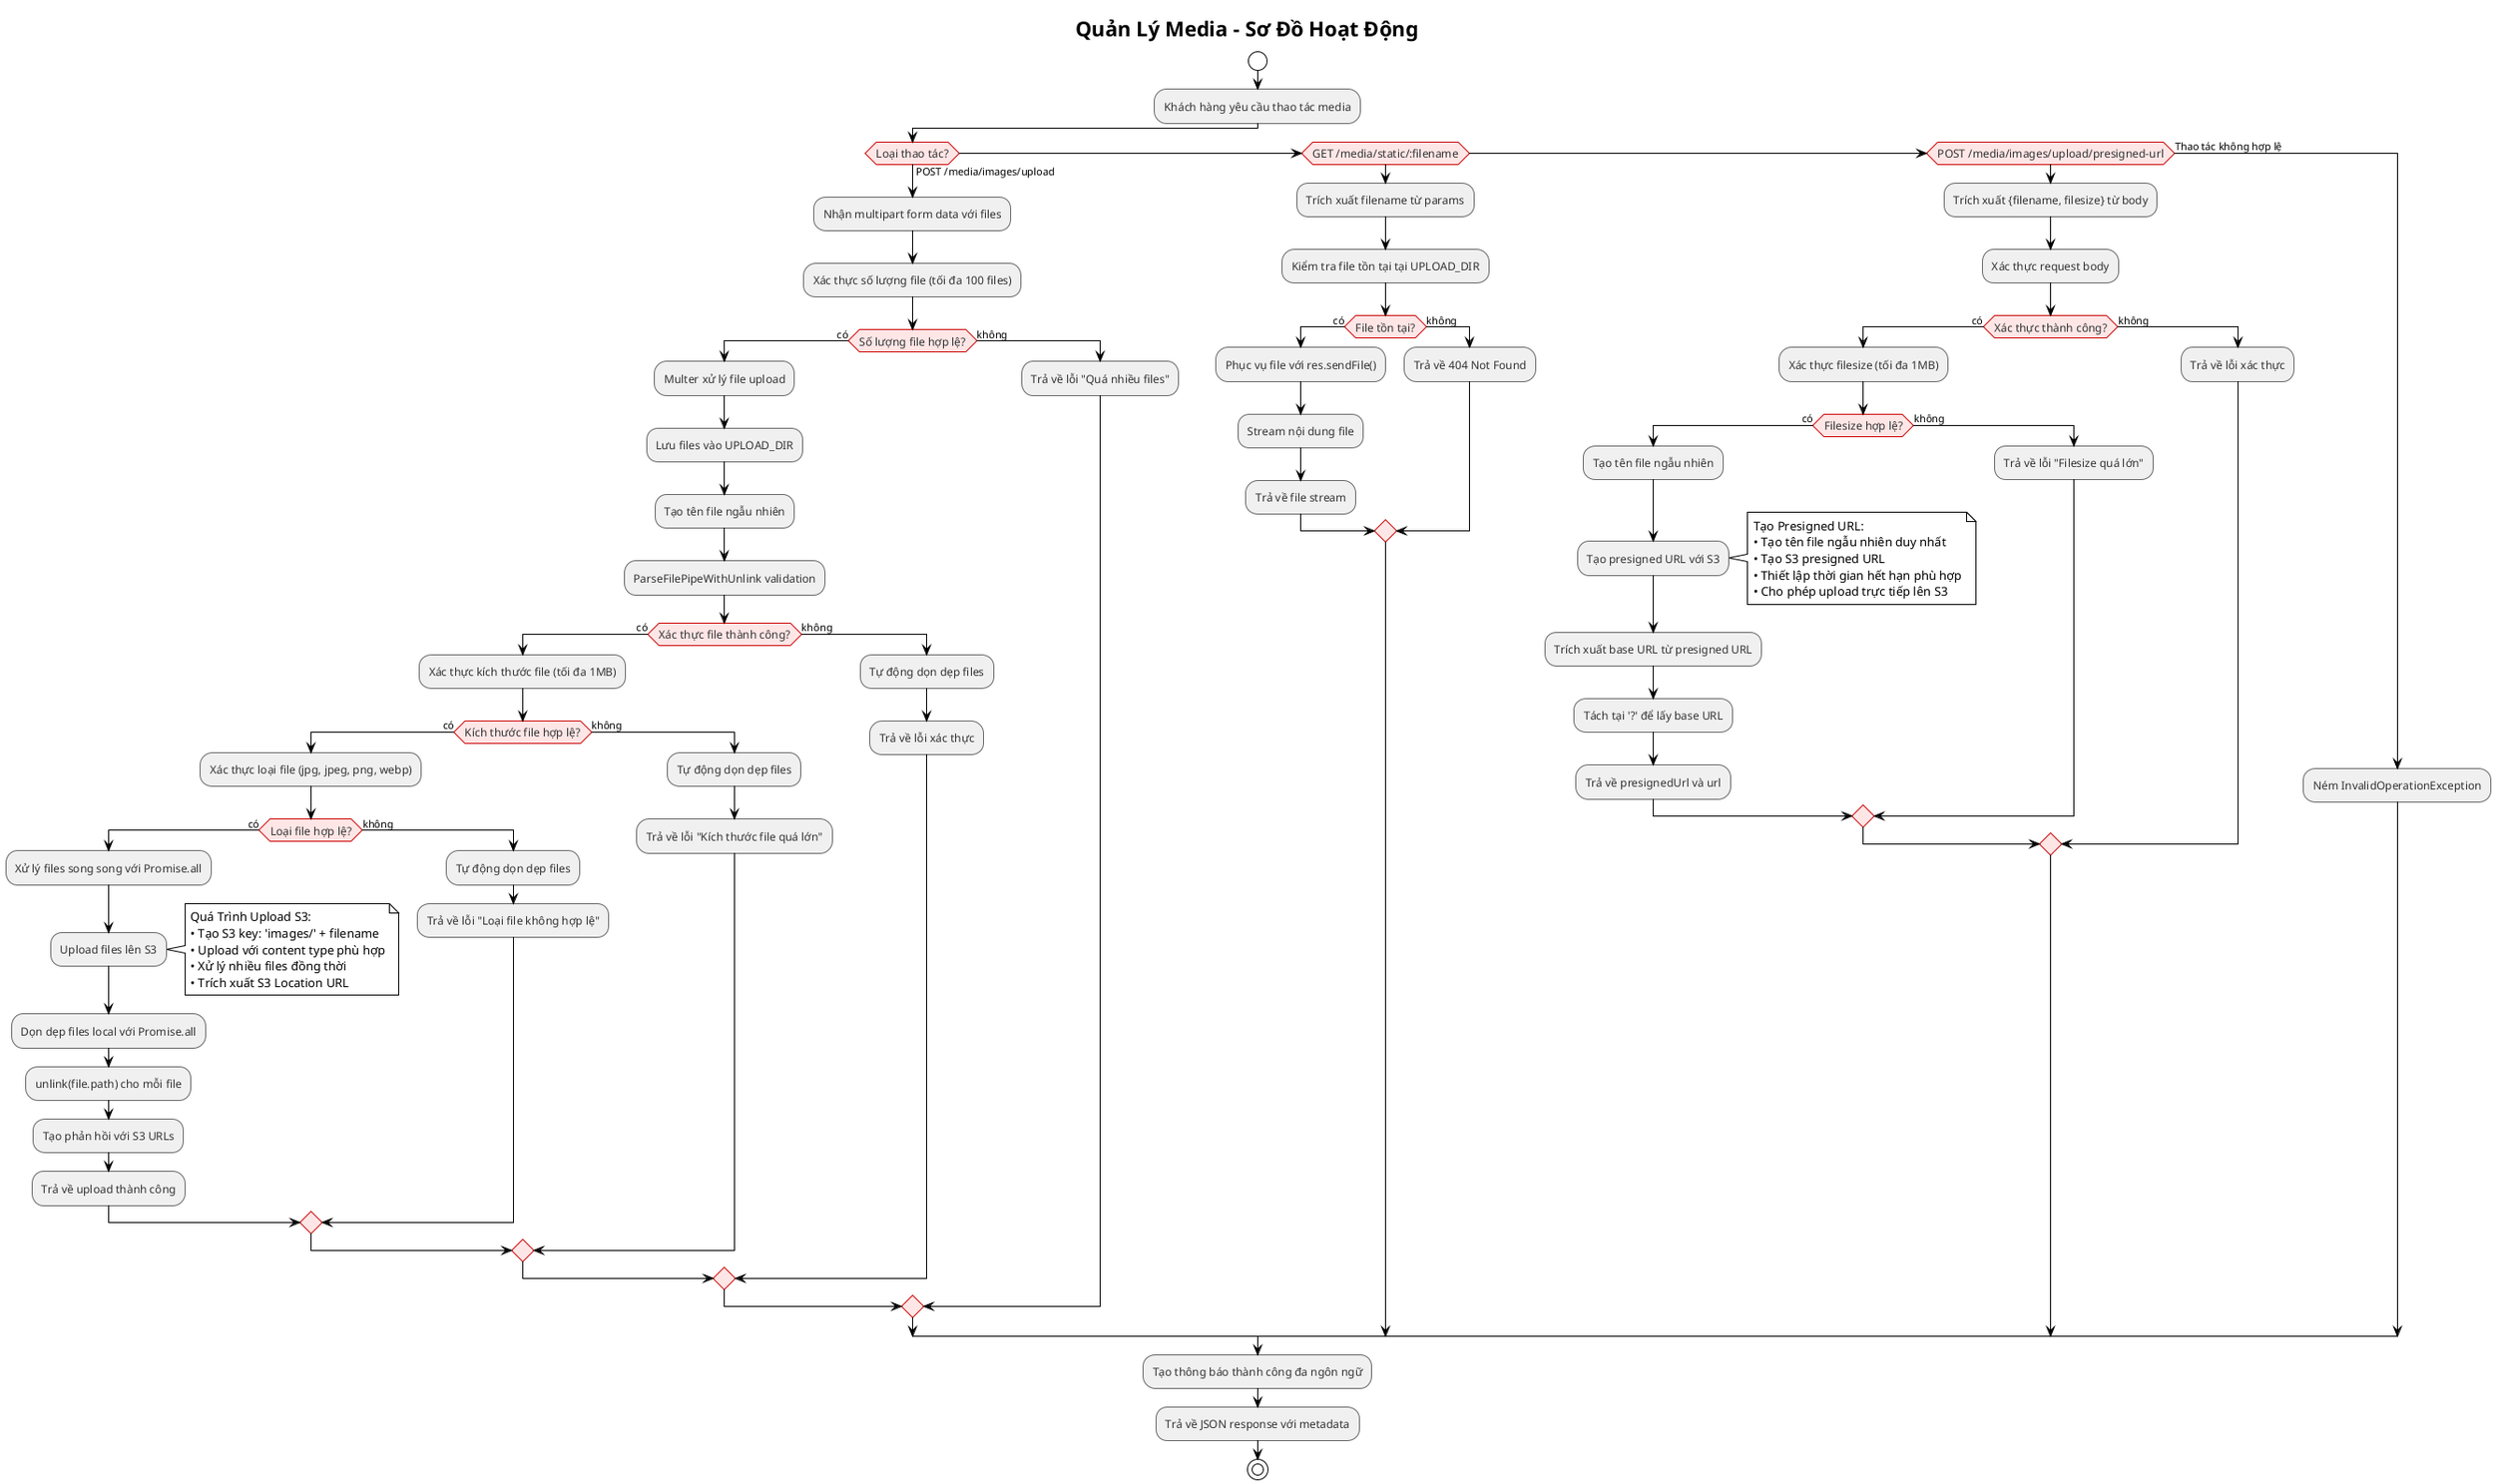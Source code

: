 @startuml Media Management Activity Diagram
!theme plain
skinparam backgroundColor #FFFFFF
skinparam activityFontSize 12
skinparam activityFontColor #333333
skinparam activityBorderColor #666666
skinparam activityBackgroundColor #F0F0F0
skinparam activityDiamondBackgroundColor #FFE6E6
skinparam activityDiamondBorderColor #CC0000

title Quản Lý Media - Sơ Đồ Hoạt Động

start

:Khách hàng yêu cầu thao tác media;

if (Loại thao tác?) then (POST /media/images/upload)
  :Nhận multipart form data với files;
  :Xác thực số lượng file (tối đa 100 files);
  if (Số lượng file hợp lệ?) then (có)
    :Multer xử lý file upload;
    :Lưu files vào UPLOAD_DIR;
    :Tạo tên file ngẫu nhiên;
    :ParseFilePipeWithUnlink validation;
    if (Xác thực file thành công?) then (có)
      :Xác thực kích thước file (tối đa 1MB);
      if (Kích thước file hợp lệ?) then (có)
        :Xác thực loại file (jpg, jpeg, png, webp);
        if (Loại file hợp lệ?) then (có)
          :Xử lý files song song với Promise.all;
          :Upload files lên S3;
          note right
          Quá Trình Upload S3:
          • Tạo S3 key: 'images/' + filename
          • Upload với content type phù hợp
          • Xử lý nhiều files đồng thời
          • Trích xuất S3 Location URL
          end note
          :Dọn dẹp files local với Promise.all;
          :unlink(file.path) cho mỗi file;
          :Tạo phản hồi với S3 URLs;
          :Trả về upload thành công;
        else (không)
          :Tự động dọn dẹp files;
          :Trả về lỗi "Loại file không hợp lệ";
        endif
      else (không)
        :Tự động dọn dẹp files;
        :Trả về lỗi "Kích thước file quá lớn";
      endif
    else (không)
      :Tự động dọn dẹp files;
      :Trả về lỗi xác thực;
    endif
  else (không)
    :Trả về lỗi "Quá nhiều files";
  endif

elseif (GET /media/static/:filename) then
  :Trích xuất filename từ params;
  :Kiểm tra file tồn tại tại UPLOAD_DIR;
  if (File tồn tại?) then (có)
    :Phục vụ file với res.sendFile();
    :Stream nội dung file;
    :Trả về file stream;
  else (không)
    :Trả về 404 Not Found;
  endif

elseif (POST /media/images/upload/presigned-url) then
  :Trích xuất {filename, filesize} từ body;
  :Xác thực request body;
  if (Xác thực thành công?) then (có)
    :Xác thực filesize (tối đa 1MB);
    if (Filesize hợp lệ?) then (có)
      :Tạo tên file ngẫu nhiên;
      :Tạo presigned URL với S3;
      note right
      Tạo Presigned URL:
      • Tạo tên file ngẫu nhiên duy nhất
      • Tạo S3 presigned URL
      • Thiết lập thời gian hết hạn phù hợp
      • Cho phép upload trực tiếp lên S3
      end note
      :Trích xuất base URL từ presigned URL;
      :Tách tại '?' để lấy base URL;
      :Trả về presignedUrl và url;
    else (không)
      :Trả về lỗi "Filesize quá lớn";
    endif
  else (không)
    :Trả về lỗi xác thực;
  endif

else (Thao tác không hợp lệ)
  :Ném InvalidOperationException;
endif

:Tạo thông báo thành công đa ngôn ngữ;
:Trả về JSON response với metadata;

stop

@enduml
